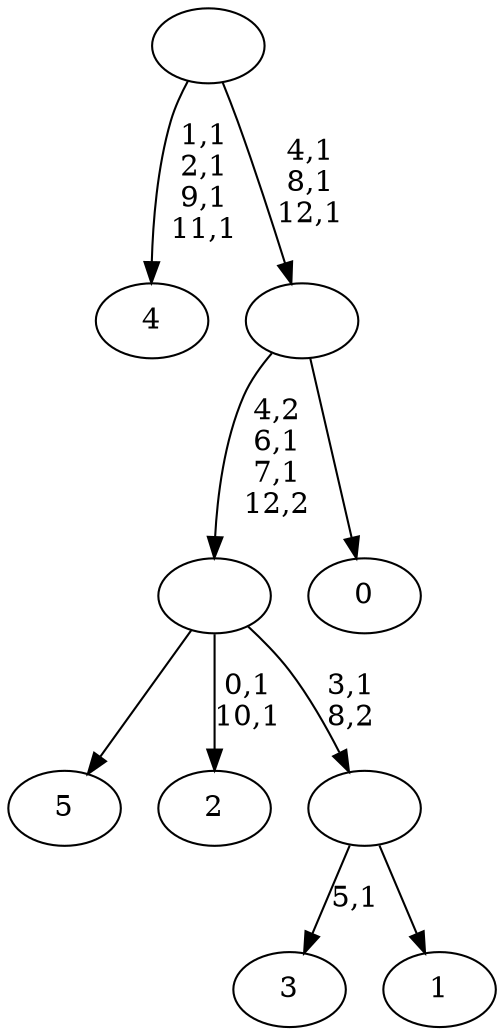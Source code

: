 digraph T {
	19 [label="5"]
	18 [label="4"]
	13 [label="3"]
	11 [label="2"]
	8 [label="1"]
	7 [label=""]
	6 [label=""]
	4 [label="0"]
	3 [label=""]
	0 [label=""]
	7 -> 13 [label="5,1"]
	7 -> 8 [label=""]
	6 -> 11 [label="0,1\n10,1"]
	6 -> 19 [label=""]
	6 -> 7 [label="3,1\n8,2"]
	3 -> 6 [label="4,2\n6,1\n7,1\n12,2"]
	3 -> 4 [label=""]
	0 -> 3 [label="4,1\n8,1\n12,1"]
	0 -> 18 [label="1,1\n2,1\n9,1\n11,1"]
}

